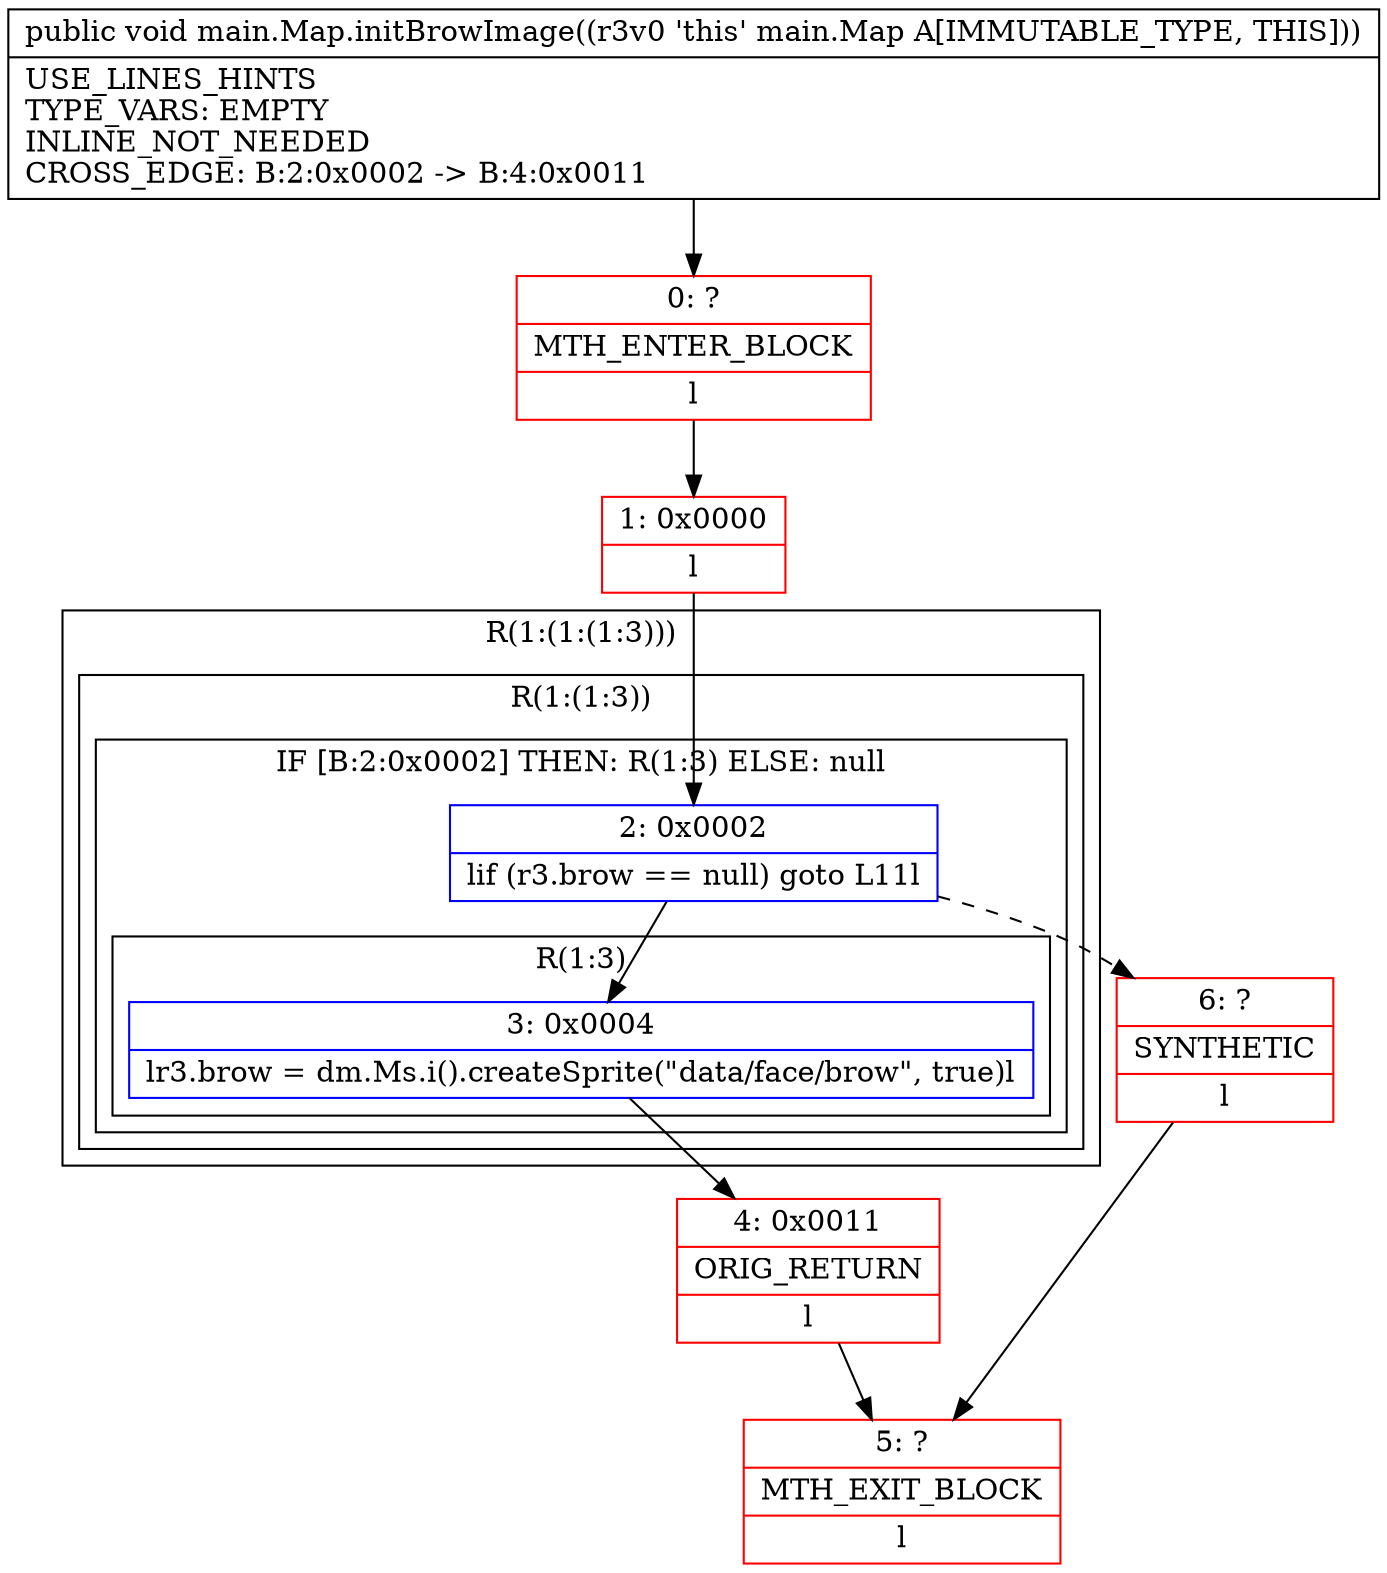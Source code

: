 digraph "CFG formain.Map.initBrowImage()V" {
subgraph cluster_Region_1981629343 {
label = "R(1:(1:(1:3)))";
node [shape=record,color=blue];
subgraph cluster_Region_1577985930 {
label = "R(1:(1:3))";
node [shape=record,color=blue];
subgraph cluster_IfRegion_1879843299 {
label = "IF [B:2:0x0002] THEN: R(1:3) ELSE: null";
node [shape=record,color=blue];
Node_2 [shape=record,label="{2\:\ 0x0002|lif (r3.brow == null) goto L11l}"];
subgraph cluster_Region_1417881395 {
label = "R(1:3)";
node [shape=record,color=blue];
Node_3 [shape=record,label="{3\:\ 0x0004|lr3.brow = dm.Ms.i().createSprite(\"data\/face\/brow\", true)l}"];
}
}
}
}
Node_0 [shape=record,color=red,label="{0\:\ ?|MTH_ENTER_BLOCK\l|l}"];
Node_1 [shape=record,color=red,label="{1\:\ 0x0000|l}"];
Node_4 [shape=record,color=red,label="{4\:\ 0x0011|ORIG_RETURN\l|l}"];
Node_5 [shape=record,color=red,label="{5\:\ ?|MTH_EXIT_BLOCK\l|l}"];
Node_6 [shape=record,color=red,label="{6\:\ ?|SYNTHETIC\l|l}"];
MethodNode[shape=record,label="{public void main.Map.initBrowImage((r3v0 'this' main.Map A[IMMUTABLE_TYPE, THIS]))  | USE_LINES_HINTS\lTYPE_VARS: EMPTY\lINLINE_NOT_NEEDED\lCROSS_EDGE: B:2:0x0002 \-\> B:4:0x0011\l}"];
MethodNode -> Node_0;
Node_2 -> Node_3;
Node_2 -> Node_6[style=dashed];
Node_3 -> Node_4;
Node_0 -> Node_1;
Node_1 -> Node_2;
Node_4 -> Node_5;
Node_6 -> Node_5;
}

